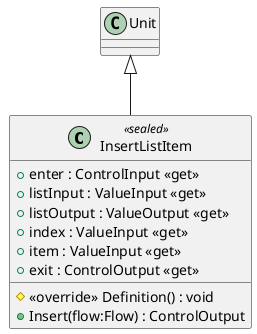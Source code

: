@startuml
class InsertListItem <<sealed>> {
    + enter : ControlInput <<get>>
    + listInput : ValueInput <<get>>
    + listOutput : ValueOutput <<get>>
    + index : ValueInput <<get>>
    + item : ValueInput <<get>>
    + exit : ControlOutput <<get>>
    # <<override>> Definition() : void
    + Insert(flow:Flow) : ControlOutput
}
Unit <|-- InsertListItem
@enduml

